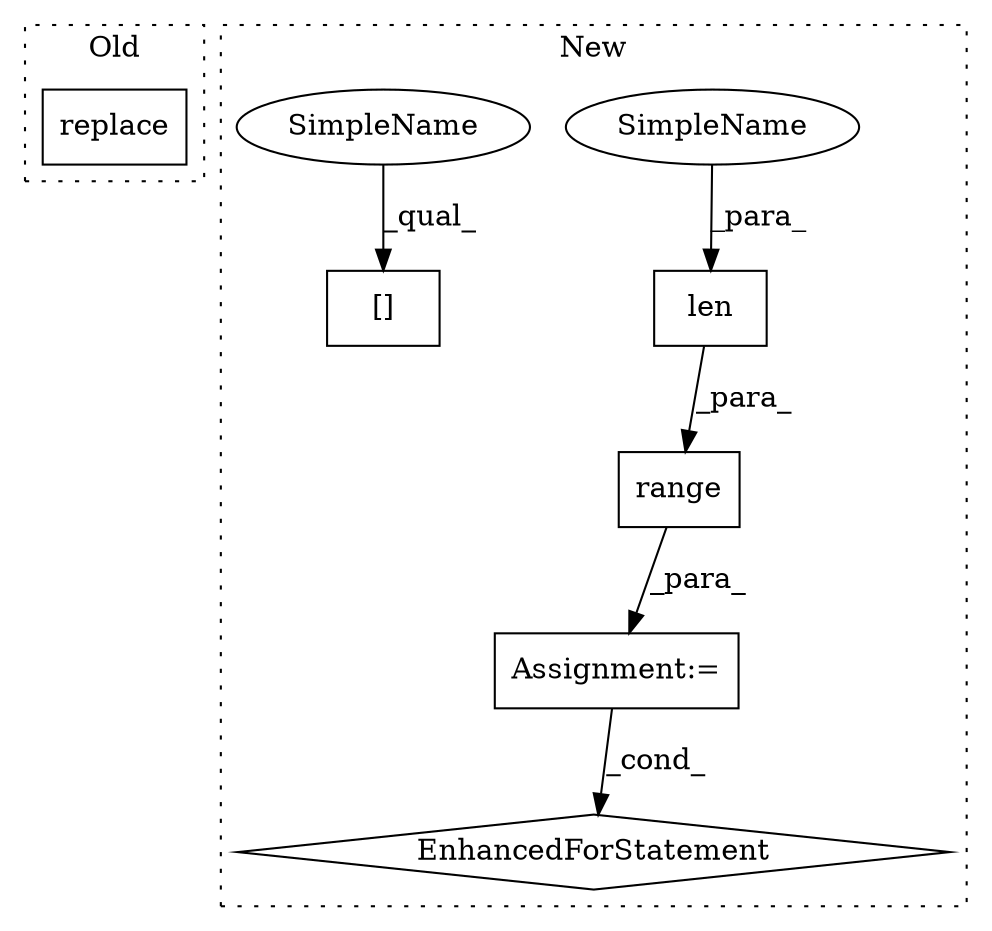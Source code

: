 digraph G {
subgraph cluster0 {
1 [label="replace" a="32" s="2677,2694" l="8,1" shape="box"];
label = "Old";
style="dotted";
}
subgraph cluster1 {
2 [label="range" a="32" s="2559,2587" l="6,1" shape="box"];
3 [label="Assignment:=" a="7" s="2481,2588" l="57,2" shape="box"];
4 [label="EnhancedForStatement" a="70" s="2481,2588" l="57,2" shape="diamond"];
5 [label="len" a="32" s="2569,2583" l="4,1" shape="box"];
6 [label="[]" a="2" s="2626,2667" l="11,1" shape="box"];
7 [label="SimpleName" a="42" s="2573" l="10" shape="ellipse"];
8 [label="SimpleName" a="42" s="2626" l="10" shape="ellipse"];
label = "New";
style="dotted";
}
2 -> 3 [label="_para_"];
3 -> 4 [label="_cond_"];
5 -> 2 [label="_para_"];
7 -> 5 [label="_para_"];
8 -> 6 [label="_qual_"];
}